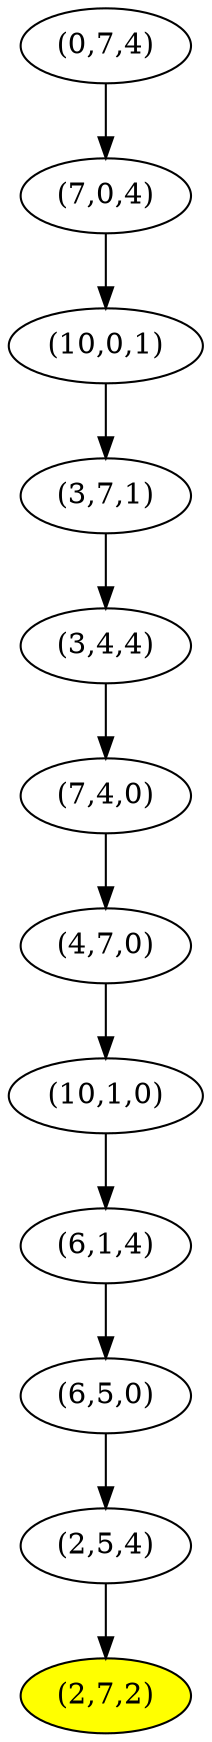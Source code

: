 digraph dfs {
    0 [label = "(0,7,4)";];
    1 [label = "(7,0,4)";];
    2 [label = "(10,0,1)";];
    3 [label = "(3,7,1)";];
    4 [label = "(3,4,4)";];
    5 [label = "(7,4,0)";];
    6 [label = "(4,7,0)";];
    7 [label = "(10,1,0)";];
    8 [label = "(6,1,4)";];
    9 [label = "(6,5,0)";];
    10 [label = "(2,5,4)";];
    11 [fillcolor = "yellow";style = filled;label = "(2,7,2)";];
    0 -> 1;
    1 -> 2;
    2 -> 3;
    3 -> 4;
    4 -> 5;
    5 -> 6;
    6 -> 7;
    7 -> 8;
    8 -> 9;
    9 -> 10;
    10 -> 11;
}
